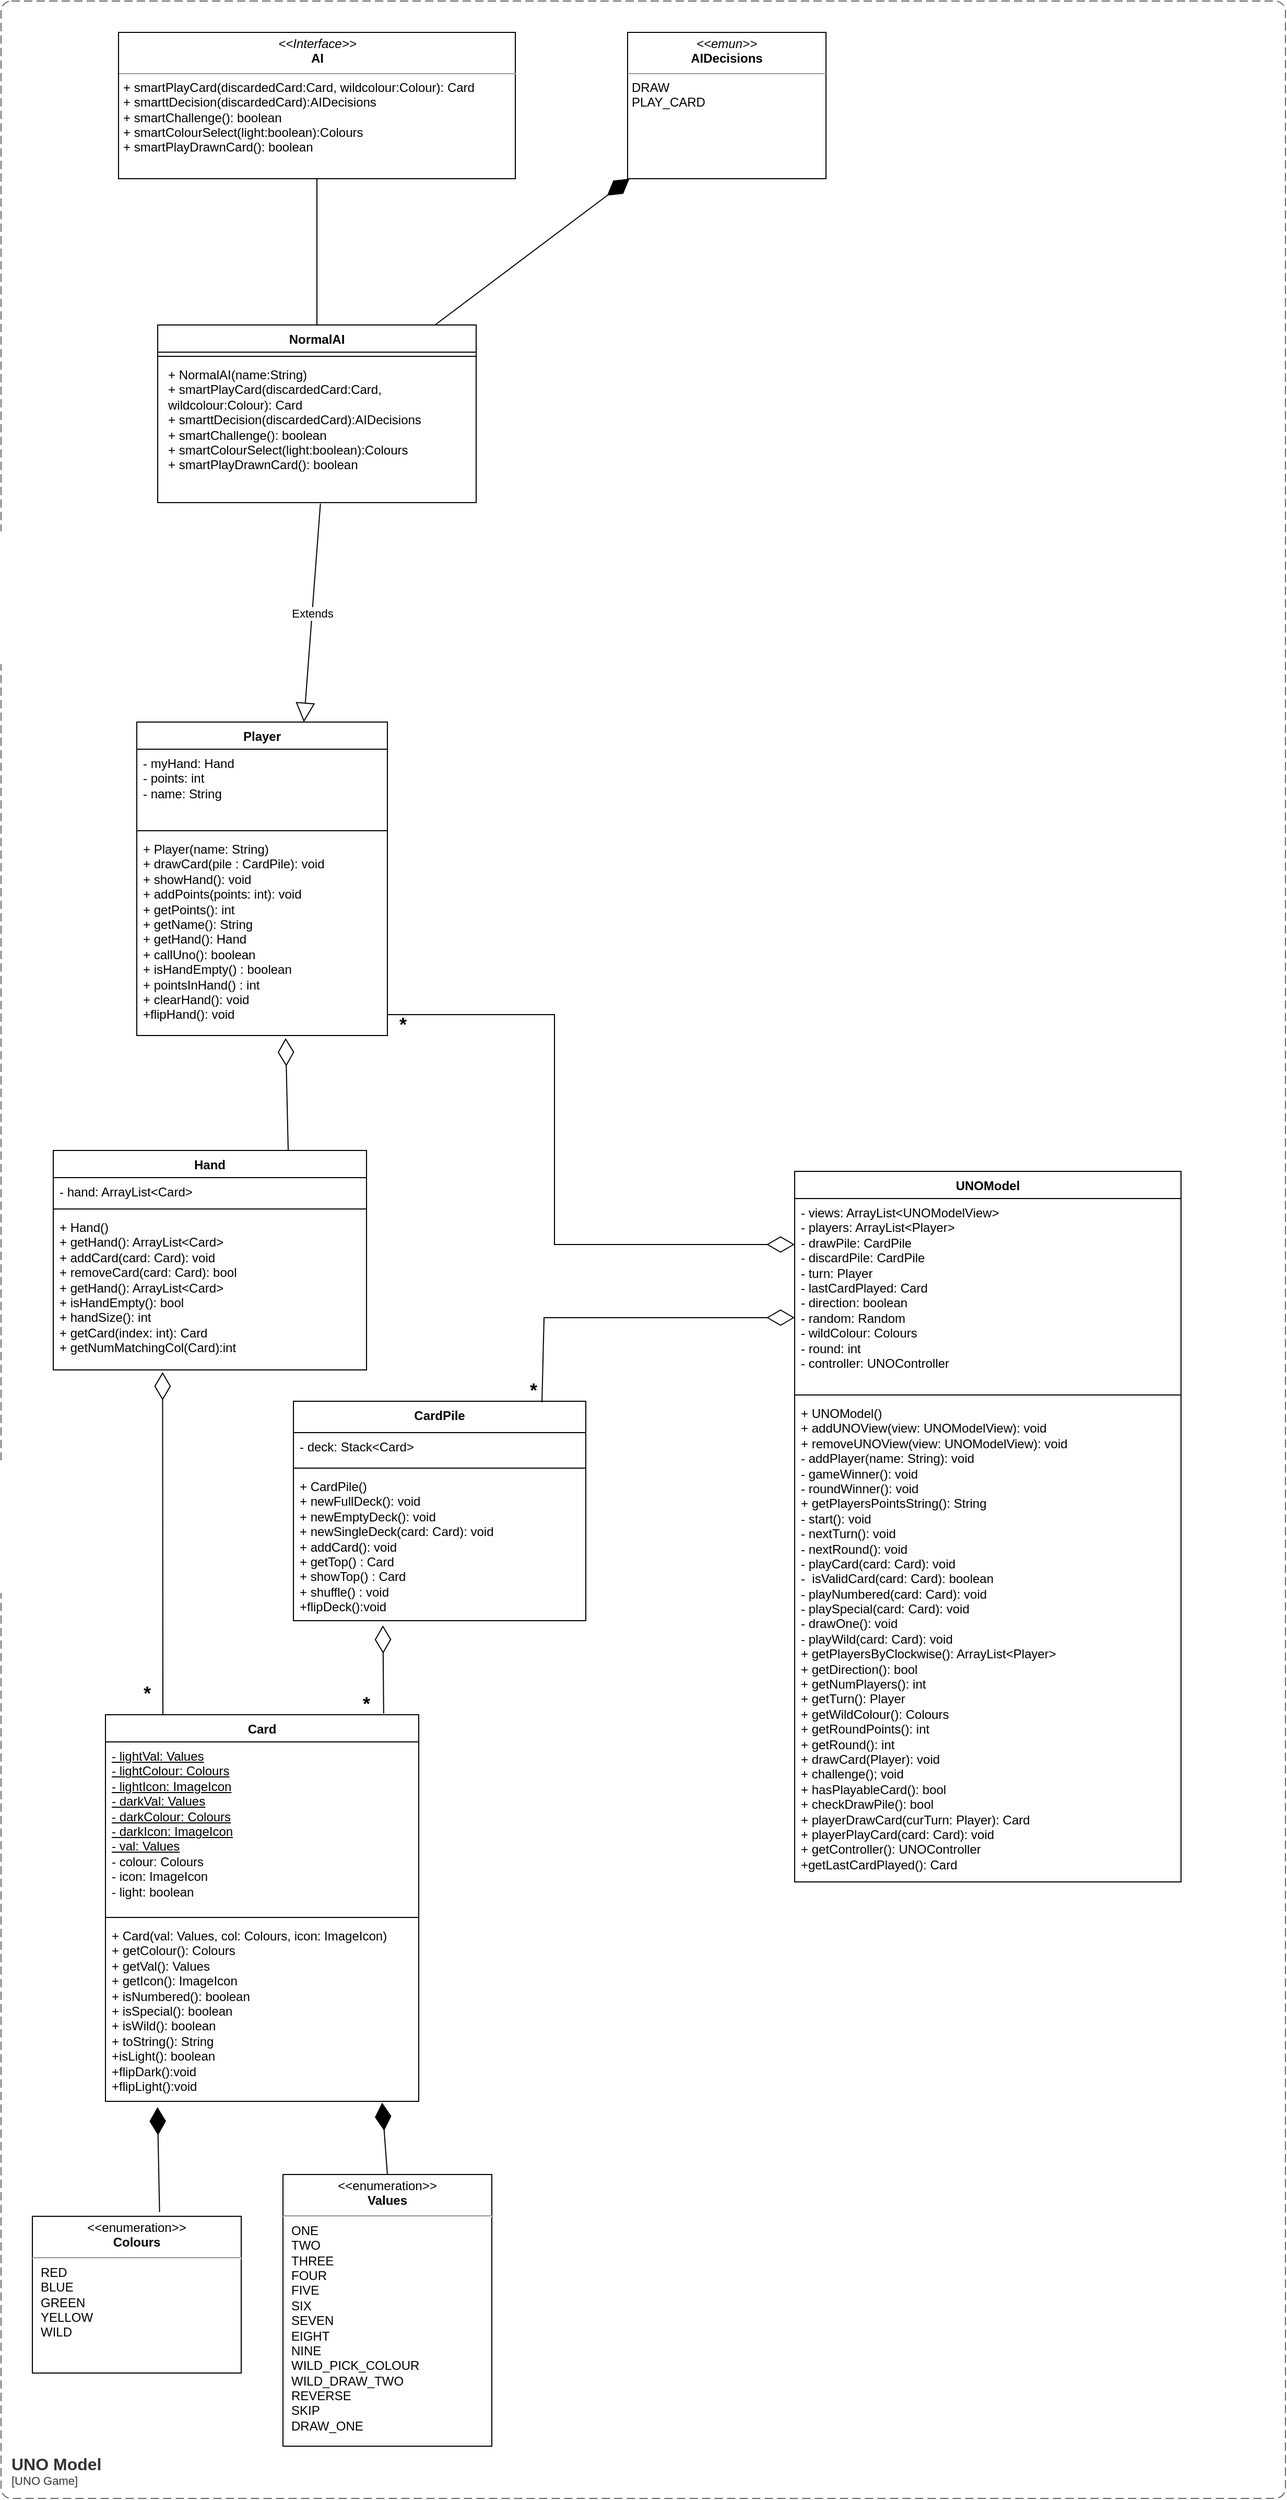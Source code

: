 <mxfile version="22.1.3" type="device">
  <diagram id="DHpwsNXt482vjY3doLVM" name="Page-1">
    <mxGraphModel dx="1187" dy="1805" grid="1" gridSize="10" guides="1" tooltips="1" connect="1" arrows="1" fold="1" page="1" pageScale="1" pageWidth="850" pageHeight="1100" math="0" shadow="0">
      <root>
        <mxCell id="0" />
        <mxCell id="1" parent="0" />
        <mxCell id="RmB8I1O6AhFz0H0aJWPY-1" value="Card" style="swimlane;fontStyle=1;align=center;verticalAlign=top;childLayout=stackLayout;horizontal=1;startSize=26;horizontalStack=0;resizeParent=1;resizeParentMax=0;resizeLast=0;collapsible=1;marginBottom=0;whiteSpace=wrap;html=1;" parent="1" vertex="1">
          <mxGeometry x="130" y="990" width="300" height="370" as="geometry" />
        </mxCell>
        <mxCell id="RmB8I1O6AhFz0H0aJWPY-2" value="&lt;u&gt;- lightVal: Values&lt;/u&gt;&lt;br&gt;&lt;u&gt;- lightColour: Colours&lt;/u&gt;&lt;br&gt;&lt;u&gt;- lightIcon: ImageIcon&lt;br&gt;&lt;/u&gt;&lt;u style=&quot;border-color: var(--border-color);&quot;&gt;- darkVal: Values&lt;/u&gt;&lt;br style=&quot;border-color: var(--border-color);&quot;&gt;&lt;u style=&quot;border-color: var(--border-color);&quot;&gt;- darkColour: Colours&lt;/u&gt;&lt;br style=&quot;border-color: var(--border-color);&quot;&gt;&lt;u style=&quot;border-color: var(--border-color);&quot;&gt;- darkIcon: ImageIcon&lt;br style=&quot;border-color: var(--border-color);&quot;&gt;&lt;/u&gt;&lt;u style=&quot;border-color: var(--border-color);&quot;&gt;- val: Values&lt;/u&gt;&lt;br style=&quot;border-color: var(--border-color);&quot;&gt;&lt;span style=&quot;border-color: var(--border-color);&quot;&gt;- colour: Colours&lt;/span&gt;&lt;br style=&quot;border-color: var(--border-color);&quot;&gt;&lt;span style=&quot;border-color: var(--border-color);&quot;&gt;- icon: ImageIcon&lt;br style=&quot;border-color: var(--border-color);&quot;&gt;&lt;/span&gt;- light: boolean" style="text;strokeColor=none;fillColor=none;align=left;verticalAlign=top;spacingLeft=4;spacingRight=4;overflow=hidden;rotatable=0;points=[[0,0.5],[1,0.5]];portConstraint=eastwest;whiteSpace=wrap;html=1;" parent="RmB8I1O6AhFz0H0aJWPY-1" vertex="1">
          <mxGeometry y="26" width="300" height="164" as="geometry" />
        </mxCell>
        <mxCell id="RmB8I1O6AhFz0H0aJWPY-3" value="" style="line;strokeWidth=1;fillColor=none;align=left;verticalAlign=middle;spacingTop=-1;spacingLeft=3;spacingRight=3;rotatable=0;labelPosition=right;points=[];portConstraint=eastwest;strokeColor=inherit;" parent="RmB8I1O6AhFz0H0aJWPY-1" vertex="1">
          <mxGeometry y="190" width="300" height="8" as="geometry" />
        </mxCell>
        <mxCell id="RmB8I1O6AhFz0H0aJWPY-4" value="+ Card(val: Values, col: Colours, icon: ImageIcon)&lt;br&gt;+ getColour(): Colours&lt;br&gt;+ getVal(): Values&lt;br&gt;+ getIcon(): ImageIcon&lt;br&gt;+ isNumbered(): boolean&lt;br&gt;+ isSpecial(): boolean&lt;br&gt;+ isWild(): boolean&lt;br&gt;+ toString(): String&lt;br&gt;+isLight(): boolean&lt;br&gt;+flipDark():void&lt;br&gt;+flipLight():void" style="text;strokeColor=none;fillColor=none;align=left;verticalAlign=top;spacingLeft=4;spacingRight=4;overflow=hidden;rotatable=0;points=[[0,0.5],[1,0.5]];portConstraint=eastwest;whiteSpace=wrap;html=1;" parent="RmB8I1O6AhFz0H0aJWPY-1" vertex="1">
          <mxGeometry y="198" width="300" height="172" as="geometry" />
        </mxCell>
        <mxCell id="RmB8I1O6AhFz0H0aJWPY-13" value="&lt;p style=&quot;margin:0px;margin-top:4px;text-align:center;&quot;&gt;&amp;lt;&amp;lt;enumeration&amp;gt;&amp;gt;&lt;br&gt;&lt;b&gt;Values&lt;/b&gt;&lt;/p&gt;&lt;hr&gt;&lt;p style=&quot;margin:0px;margin-left:8px;text-align:left;&quot;&gt;ONE&lt;/p&gt;&lt;p style=&quot;margin:0px;margin-left:8px;text-align:left;&quot;&gt;TWO&lt;/p&gt;&lt;p style=&quot;margin:0px;margin-left:8px;text-align:left;&quot;&gt;THREE&lt;/p&gt;&lt;p style=&quot;margin:0px;margin-left:8px;text-align:left;&quot;&gt;FOUR&lt;/p&gt;&lt;p style=&quot;margin:0px;margin-left:8px;text-align:left;&quot;&gt;FIVE&lt;/p&gt;&lt;p style=&quot;margin:0px;margin-left:8px;text-align:left;&quot;&gt;SIX&lt;/p&gt;&lt;p style=&quot;margin:0px;margin-left:8px;text-align:left;&quot;&gt;SEVEN&lt;/p&gt;&lt;p style=&quot;margin:0px;margin-left:8px;text-align:left;&quot;&gt;EIGHT&lt;/p&gt;&lt;p style=&quot;margin:0px;margin-left:8px;text-align:left;&quot;&gt;NINE&lt;/p&gt;&lt;p style=&quot;margin:0px;margin-left:8px;text-align:left;&quot;&gt;WILD_PICK_COLOUR&lt;/p&gt;&lt;p style=&quot;margin:0px;margin-left:8px;text-align:left;&quot;&gt;WILD_DRAW_TWO&lt;/p&gt;&lt;p style=&quot;margin:0px;margin-left:8px;text-align:left;&quot;&gt;REVERSE&lt;/p&gt;&lt;p style=&quot;margin:0px;margin-left:8px;text-align:left;&quot;&gt;SKIP&lt;/p&gt;&lt;p style=&quot;margin:0px;margin-left:8px;text-align:left;&quot;&gt;DRAW_ONE&lt;/p&gt;" style="shape=rect;html=1;overflow=fill;whiteSpace=wrap;" parent="1" vertex="1">
          <mxGeometry x="300" y="1430" width="200" height="260" as="geometry" />
        </mxCell>
        <mxCell id="RmB8I1O6AhFz0H0aJWPY-14" value="&lt;p style=&quot;margin:0px;margin-top:4px;text-align:center;&quot;&gt;&amp;lt;&amp;lt;enumeration&amp;gt;&amp;gt;&lt;br&gt;&lt;b&gt;Colours&lt;/b&gt;&lt;/p&gt;&lt;hr&gt;&lt;p style=&quot;margin:0px;margin-left:8px;text-align:left;&quot;&gt;RED&lt;br&gt;BLUE&lt;/p&gt;&lt;p style=&quot;margin:0px;margin-left:8px;text-align:left;&quot;&gt;GREEN&lt;/p&gt;&lt;p style=&quot;margin:0px;margin-left:8px;text-align:left;&quot;&gt;YELLOW&lt;/p&gt;&lt;p style=&quot;margin:0px;margin-left:8px;text-align:left;&quot;&gt;WILD&lt;/p&gt;" style="shape=rect;html=1;overflow=fill;whiteSpace=wrap;" parent="1" vertex="1">
          <mxGeometry x="60" y="1470" width="200" height="150" as="geometry" />
        </mxCell>
        <mxCell id="RmB8I1O6AhFz0H0aJWPY-15" value="Hand" style="swimlane;fontStyle=1;align=center;verticalAlign=top;childLayout=stackLayout;horizontal=1;startSize=26;horizontalStack=0;resizeParent=1;resizeParentMax=0;resizeLast=0;collapsible=1;marginBottom=0;whiteSpace=wrap;html=1;" parent="1" vertex="1">
          <mxGeometry x="80" y="450" width="300" height="210" as="geometry" />
        </mxCell>
        <mxCell id="RmB8I1O6AhFz0H0aJWPY-16" value="- hand: ArrayList&amp;lt;Card&amp;gt;" style="text;strokeColor=none;fillColor=none;align=left;verticalAlign=top;spacingLeft=4;spacingRight=4;overflow=hidden;rotatable=0;points=[[0,0.5],[1,0.5]];portConstraint=eastwest;whiteSpace=wrap;html=1;" parent="RmB8I1O6AhFz0H0aJWPY-15" vertex="1">
          <mxGeometry y="26" width="300" height="26" as="geometry" />
        </mxCell>
        <mxCell id="RmB8I1O6AhFz0H0aJWPY-17" value="" style="line;strokeWidth=1;fillColor=none;align=left;verticalAlign=middle;spacingTop=-1;spacingLeft=3;spacingRight=3;rotatable=0;labelPosition=right;points=[];portConstraint=eastwest;strokeColor=inherit;" parent="RmB8I1O6AhFz0H0aJWPY-15" vertex="1">
          <mxGeometry y="52" width="300" height="8" as="geometry" />
        </mxCell>
        <mxCell id="RmB8I1O6AhFz0H0aJWPY-18" value="+ Hand()&lt;br&gt;+ getHand(): ArrayList&amp;lt;Card&amp;gt;&lt;br style=&quot;border-color: var(--border-color);&quot;&gt;+ addCard(card:&amp;nbsp;Card): void&lt;br style=&quot;border-color: var(--border-color);&quot;&gt;+ removeCard(card:&amp;nbsp;Card): bool&lt;br style=&quot;border-color: var(--border-color);&quot;&gt;+ getHand(): ArrayList&amp;lt;Card&amp;gt;&lt;br style=&quot;border-color: var(--border-color);&quot;&gt;+ isHandEmpty(): bool&lt;br&gt;+ handSize(): int&lt;br&gt;+ getCard(index: int): Card&lt;br&gt;+ getNumMatchingCol(Card):int" style="text;strokeColor=none;fillColor=none;align=left;verticalAlign=top;spacingLeft=4;spacingRight=4;overflow=hidden;rotatable=0;points=[[0,0.5],[1,0.5]];portConstraint=eastwest;whiteSpace=wrap;html=1;" parent="RmB8I1O6AhFz0H0aJWPY-15" vertex="1">
          <mxGeometry y="60" width="300" height="150" as="geometry" />
        </mxCell>
        <mxCell id="RmB8I1O6AhFz0H0aJWPY-19" value="Player" style="swimlane;fontStyle=1;align=center;verticalAlign=top;childLayout=stackLayout;horizontal=1;startSize=26;horizontalStack=0;resizeParent=1;resizeParentMax=0;resizeLast=0;collapsible=1;marginBottom=0;whiteSpace=wrap;html=1;" parent="1" vertex="1">
          <mxGeometry x="160" y="40" width="240" height="300" as="geometry" />
        </mxCell>
        <mxCell id="RmB8I1O6AhFz0H0aJWPY-20" value="- myHand: Hand&lt;br&gt;- points: int&lt;br&gt;- name: String" style="text;strokeColor=none;fillColor=none;align=left;verticalAlign=top;spacingLeft=4;spacingRight=4;overflow=hidden;rotatable=0;points=[[0,0.5],[1,0.5]];portConstraint=eastwest;whiteSpace=wrap;html=1;" parent="RmB8I1O6AhFz0H0aJWPY-19" vertex="1">
          <mxGeometry y="26" width="240" height="74" as="geometry" />
        </mxCell>
        <mxCell id="RmB8I1O6AhFz0H0aJWPY-21" value="" style="line;strokeWidth=1;fillColor=none;align=left;verticalAlign=middle;spacingTop=-1;spacingLeft=3;spacingRight=3;rotatable=0;labelPosition=right;points=[];portConstraint=eastwest;strokeColor=inherit;" parent="RmB8I1O6AhFz0H0aJWPY-19" vertex="1">
          <mxGeometry y="100" width="240" height="8" as="geometry" />
        </mxCell>
        <mxCell id="RmB8I1O6AhFz0H0aJWPY-22" value="+ Player(name: String)&lt;br&gt;+ drawCard(pile : CardPile): void&lt;br&gt;+ showHand(): void&lt;br&gt;+ addPoints(points: int): void&lt;br&gt;+ getPoints(): int&lt;br style=&quot;border-color: var(--border-color);&quot;&gt;+ getName(): String&lt;br&gt;+ getHand(): Hand&lt;br&gt;+ callUno(): boolean&lt;br&gt;+ isHandEmpty() : boolean&lt;br&gt;+ pointsInHand() : int&lt;br&gt;+ clearHand(): void&lt;br&gt;+flipHand(): void" style="text;strokeColor=none;fillColor=none;align=left;verticalAlign=top;spacingLeft=4;spacingRight=4;overflow=hidden;rotatable=0;points=[[0,0.5],[1,0.5]];portConstraint=eastwest;whiteSpace=wrap;html=1;" parent="RmB8I1O6AhFz0H0aJWPY-19" vertex="1">
          <mxGeometry y="108" width="240" height="192" as="geometry" />
        </mxCell>
        <mxCell id="RmB8I1O6AhFz0H0aJWPY-36" value="UNOModel" style="swimlane;fontStyle=1;align=center;verticalAlign=top;childLayout=stackLayout;horizontal=1;startSize=26;horizontalStack=0;resizeParent=1;resizeParentMax=0;resizeLast=0;collapsible=1;marginBottom=0;whiteSpace=wrap;html=1;" parent="1" vertex="1">
          <mxGeometry x="790" y="470" width="370" height="680" as="geometry" />
        </mxCell>
        <mxCell id="RmB8I1O6AhFz0H0aJWPY-37" value="- views: ArrayList&amp;lt;UNOModelView&amp;gt;&lt;br&gt;- players: ArrayList&amp;lt;Player&amp;gt;&lt;br&gt;- drawPile: CardPile&lt;br&gt;- discardPile: CardPile&lt;br&gt;- turn: Player&lt;br&gt;- lastCardPlayed: Card&lt;br&gt;- direction: boolean&lt;br&gt;- random: Random&lt;br&gt;- wildColour: Colours&lt;br&gt;- round: int&lt;br&gt;- controller: UNOController" style="text;strokeColor=none;fillColor=none;align=left;verticalAlign=top;spacingLeft=4;spacingRight=4;overflow=hidden;rotatable=0;points=[[0,0.5],[1,0.5]];portConstraint=eastwest;whiteSpace=wrap;html=1;" parent="RmB8I1O6AhFz0H0aJWPY-36" vertex="1">
          <mxGeometry y="26" width="370" height="184" as="geometry" />
        </mxCell>
        <mxCell id="RmB8I1O6AhFz0H0aJWPY-38" value="" style="line;strokeWidth=1;fillColor=none;align=left;verticalAlign=middle;spacingTop=-1;spacingLeft=3;spacingRight=3;rotatable=0;labelPosition=right;points=[];portConstraint=eastwest;strokeColor=inherit;" parent="RmB8I1O6AhFz0H0aJWPY-36" vertex="1">
          <mxGeometry y="210" width="370" height="8" as="geometry" />
        </mxCell>
        <mxCell id="RmB8I1O6AhFz0H0aJWPY-39" value="+ UNOModel()&lt;br&gt;+ addUNOView(view: UNOModelView): void&lt;br&gt;+ removeUNOView(view: UNOModelView): void&lt;br&gt;- addPlayer(name: String): void&lt;br&gt;- gameWinner(): void&lt;br&gt;- roundWinner(): void&lt;br&gt;+ getPlayersPointsString(): String&lt;br&gt;- start(): void&lt;br&gt;- nextTurn(): void&lt;br&gt;- nextRound(): void&lt;br&gt;- playCard(card: Card): void&lt;br&gt;-&amp;nbsp; isValidCard(card: Card): boolean&lt;br&gt;- playNumbered(card: Card): void&lt;br&gt;- playSpecial(card: Card): void&lt;br&gt;- drawOne(): void&lt;br&gt;- playWild(card: Card): void&lt;br&gt;+ getPlayersByClockwise(): ArrayList&amp;lt;Player&amp;gt;&lt;br&gt;+ getDirection(): bool&lt;br&gt;+ getNumPlayers(): int&lt;br&gt;+ getTurn(): Player&lt;br&gt;+ getWildColour(): Colours&lt;br&gt;+ getRoundPoints(): int&lt;br&gt;+ getRound(): int&lt;br&gt;+ drawCard(Player): void&lt;br&gt;+ challenge(); void&lt;br&gt;+ hasPlayableCard(): bool&lt;br&gt;+ checkDrawPile(): bool&lt;br&gt;+ playerDrawCard(curTurn: Player): Card&lt;br&gt;+ playerPlayCard(card: Card): void&lt;br&gt;+ getController(): UNOController&lt;br&gt;+getLastCardPlayed(): Card" style="text;strokeColor=none;fillColor=none;align=left;verticalAlign=top;spacingLeft=4;spacingRight=4;overflow=hidden;rotatable=0;points=[[0,0.5],[1,0.5]];portConstraint=eastwest;whiteSpace=wrap;html=1;" parent="RmB8I1O6AhFz0H0aJWPY-36" vertex="1">
          <mxGeometry y="218" width="370" height="462" as="geometry" />
        </mxCell>
        <mxCell id="RmB8I1O6AhFz0H0aJWPY-53" value="" style="endArrow=diamondThin;endFill=1;endSize=24;html=1;rounded=0;entryX=0.883;entryY=1.007;entryDx=0;entryDy=0;entryPerimeter=0;exitX=0.5;exitY=0;exitDx=0;exitDy=0;" parent="1" source="RmB8I1O6AhFz0H0aJWPY-13" target="RmB8I1O6AhFz0H0aJWPY-4" edge="1">
          <mxGeometry width="160" relative="1" as="geometry">
            <mxPoint x="480" y="1200" as="sourcePoint" />
            <mxPoint x="640" y="1200" as="targetPoint" />
          </mxGeometry>
        </mxCell>
        <mxCell id="RmB8I1O6AhFz0H0aJWPY-54" value="" style="endArrow=diamondThin;endFill=1;endSize=24;html=1;rounded=0;entryX=0.166;entryY=1.032;entryDx=0;entryDy=0;entryPerimeter=0;exitX=0.609;exitY=-0.027;exitDx=0;exitDy=0;exitPerimeter=0;" parent="1" source="RmB8I1O6AhFz0H0aJWPY-14" target="RmB8I1O6AhFz0H0aJWPY-4" edge="1">
          <mxGeometry width="160" relative="1" as="geometry">
            <mxPoint x="380" y="1250" as="sourcePoint" />
            <mxPoint x="362" y="1201" as="targetPoint" />
          </mxGeometry>
        </mxCell>
        <mxCell id="RmB8I1O6AhFz0H0aJWPY-55" value="" style="endArrow=diamondThin;endFill=0;endSize=24;html=1;rounded=0;exitX=0.888;exitY=-0.003;exitDx=0;exitDy=0;exitPerimeter=0;entryX=0.306;entryY=1.032;entryDx=0;entryDy=0;entryPerimeter=0;" parent="1" source="RmB8I1O6AhFz0H0aJWPY-1" target="RmB8I1O6AhFz0H0aJWPY-8" edge="1">
          <mxGeometry width="160" relative="1" as="geometry">
            <mxPoint x="510" y="860" as="sourcePoint" />
            <mxPoint x="343" y="920" as="targetPoint" />
          </mxGeometry>
        </mxCell>
        <mxCell id="RmB8I1O6AhFz0H0aJWPY-56" value="&lt;b&gt;&lt;font style=&quot;font-size: 18px;&quot;&gt;*&lt;/font&gt;&lt;/b&gt;" style="text;strokeColor=none;align=center;fillColor=none;html=1;verticalAlign=middle;whiteSpace=wrap;rounded=0;" parent="1" vertex="1">
          <mxGeometry x="370" y="970" width="20" height="20" as="geometry" />
        </mxCell>
        <mxCell id="RmB8I1O6AhFz0H0aJWPY-57" value="" style="endArrow=diamondThin;endFill=0;endSize=24;html=1;rounded=0;entryX=0.349;entryY=1.014;entryDx=0;entryDy=0;entryPerimeter=0;" parent="1" target="RmB8I1O6AhFz0H0aJWPY-18" edge="1">
          <mxGeometry width="160" relative="1" as="geometry">
            <mxPoint x="185" y="990" as="sourcePoint" />
            <mxPoint x="185" y="710" as="targetPoint" />
          </mxGeometry>
        </mxCell>
        <mxCell id="RmB8I1O6AhFz0H0aJWPY-58" value="&lt;b&gt;&lt;font style=&quot;font-size: 18px;&quot;&gt;*&lt;/font&gt;&lt;/b&gt;" style="text;strokeColor=none;align=center;fillColor=none;html=1;verticalAlign=middle;whiteSpace=wrap;rounded=0;" parent="1" vertex="1">
          <mxGeometry x="160" y="960" width="20" height="20" as="geometry" />
        </mxCell>
        <mxCell id="RmB8I1O6AhFz0H0aJWPY-5" value="CardPile" style="swimlane;fontStyle=1;align=center;verticalAlign=top;childLayout=stackLayout;horizontal=1;startSize=30;horizontalStack=0;resizeParent=1;resizeParentMax=0;resizeLast=0;collapsible=1;marginBottom=0;whiteSpace=wrap;html=1;" parent="1" vertex="1">
          <mxGeometry x="310" y="690" width="280" height="210" as="geometry" />
        </mxCell>
        <mxCell id="RmB8I1O6AhFz0H0aJWPY-6" value="- deck: Stack&amp;lt;Card&amp;gt;" style="text;strokeColor=none;fillColor=none;align=left;verticalAlign=top;spacingLeft=4;spacingRight=4;overflow=hidden;rotatable=0;points=[[0,0.5],[1,0.5]];portConstraint=eastwest;whiteSpace=wrap;html=1;" parent="RmB8I1O6AhFz0H0aJWPY-5" vertex="1">
          <mxGeometry y="30" width="280" height="30" as="geometry" />
        </mxCell>
        <mxCell id="RmB8I1O6AhFz0H0aJWPY-7" value="" style="line;strokeWidth=1;fillColor=none;align=left;verticalAlign=middle;spacingTop=-1;spacingLeft=3;spacingRight=3;rotatable=0;labelPosition=right;points=[];portConstraint=eastwest;strokeColor=inherit;" parent="RmB8I1O6AhFz0H0aJWPY-5" vertex="1">
          <mxGeometry y="60" width="280" height="8" as="geometry" />
        </mxCell>
        <mxCell id="RmB8I1O6AhFz0H0aJWPY-8" value="+ CardPile()&lt;br style=&quot;border-color: var(--border-color);&quot;&gt;+ newFullDeck(): void&lt;br style=&quot;border-color: var(--border-color);&quot;&gt;+ newEmptyDeck(): void&lt;br style=&quot;border-color: var(--border-color);&quot;&gt;+ newSingleDeck(card: Card): void&lt;br style=&quot;border-color: var(--border-color);&quot;&gt;+ addCard(): void&lt;br style=&quot;border-color: var(--border-color);&quot;&gt;+ getTop() :&amp;nbsp;Card&lt;br style=&quot;border-color: var(--border-color);&quot;&gt;+ showTop() : Card&lt;br style=&quot;border-color: var(--border-color);&quot;&gt;+ shuffle() : void&lt;br&gt;+flipDeck():void" style="text;strokeColor=none;fillColor=none;align=left;verticalAlign=top;spacingLeft=4;spacingRight=4;overflow=hidden;rotatable=0;points=[[0,0.5],[1,0.5]];portConstraint=eastwest;whiteSpace=wrap;html=1;" parent="RmB8I1O6AhFz0H0aJWPY-5" vertex="1">
          <mxGeometry y="68" width="280" height="142" as="geometry" />
        </mxCell>
        <mxCell id="RmB8I1O6AhFz0H0aJWPY-61" value="" style="endArrow=diamondThin;endFill=0;endSize=24;html=1;rounded=0;entryX=0.594;entryY=1.013;entryDx=0;entryDy=0;entryPerimeter=0;exitX=0.75;exitY=0;exitDx=0;exitDy=0;" parent="1" source="RmB8I1O6AhFz0H0aJWPY-15" target="RmB8I1O6AhFz0H0aJWPY-22" edge="1">
          <mxGeometry width="160" relative="1" as="geometry">
            <mxPoint x="534" y="660" as="sourcePoint" />
            <mxPoint x="720" y="610" as="targetPoint" />
          </mxGeometry>
        </mxCell>
        <mxCell id="RmB8I1O6AhFz0H0aJWPY-63" value="" style="endArrow=diamondThin;endFill=0;endSize=24;html=1;rounded=0;exitX=0.85;exitY=0.005;exitDx=0;exitDy=0;exitPerimeter=0;" parent="1" source="RmB8I1O6AhFz0H0aJWPY-5" edge="1">
          <mxGeometry width="160" relative="1" as="geometry">
            <mxPoint x="440" y="500" as="sourcePoint" />
            <mxPoint x="790" y="610" as="targetPoint" />
            <Array as="points">
              <mxPoint x="550" y="610" />
            </Array>
          </mxGeometry>
        </mxCell>
        <mxCell id="RmB8I1O6AhFz0H0aJWPY-64" value="&lt;b&gt;&lt;font style=&quot;font-size: 18px;&quot;&gt;*&lt;/font&gt;&lt;/b&gt;" style="text;strokeColor=none;align=center;fillColor=none;html=1;verticalAlign=middle;whiteSpace=wrap;rounded=0;" parent="1" vertex="1">
          <mxGeometry x="530" y="670" width="20" height="20" as="geometry" />
        </mxCell>
        <mxCell id="RmB8I1O6AhFz0H0aJWPY-67" value="" style="endArrow=diamondThin;endFill=0;endSize=24;html=1;rounded=0;" parent="1" edge="1">
          <mxGeometry width="160" relative="1" as="geometry">
            <mxPoint x="400" y="320" as="sourcePoint" />
            <mxPoint x="790" y="540" as="targetPoint" />
            <Array as="points">
              <mxPoint x="560" y="320" />
              <mxPoint x="560" y="540" />
            </Array>
          </mxGeometry>
        </mxCell>
        <mxCell id="RmB8I1O6AhFz0H0aJWPY-68" value="&lt;b&gt;&lt;font style=&quot;font-size: 18px;&quot;&gt;*&lt;/font&gt;&lt;/b&gt;" style="text;strokeColor=none;align=center;fillColor=none;html=1;verticalAlign=middle;whiteSpace=wrap;rounded=0;" parent="1" vertex="1">
          <mxGeometry x="405" y="320" width="20" height="20" as="geometry" />
        </mxCell>
        <object placeholders="1" c4Name="UNO Model" c4Type="ContainerScopeBoundary" c4Application="UNO Game" label="&lt;font style=&quot;font-size: 16px&quot;&gt;&lt;b&gt;&lt;div style=&quot;text-align: left&quot;&gt;%c4Name%&lt;/div&gt;&lt;/b&gt;&lt;/font&gt;&lt;div style=&quot;text-align: left&quot;&gt;[%c4Application%]&lt;/div&gt;" id="_B18mSVBNQEPliArFmkr-1">
          <mxCell style="rounded=1;fontSize=11;whiteSpace=wrap;html=1;dashed=1;arcSize=20;fillColor=none;strokeColor=#666666;fontColor=#333333;labelBackgroundColor=none;align=left;verticalAlign=bottom;labelBorderColor=none;spacingTop=0;spacing=10;dashPattern=8 4;metaEdit=1;rotatable=0;perimeter=rectanglePerimeter;noLabel=0;labelPadding=0;allowArrows=0;connectable=0;expand=0;recursiveResize=0;editable=1;pointerEvents=0;absoluteArcSize=1;points=[[0.25,0,0],[0.5,0,0],[0.75,0,0],[1,0.25,0],[1,0.5,0],[1,0.75,0],[0.75,1,0],[0.5,1,0],[0.25,1,0],[0,0.75,0],[0,0.5,0],[0,0.25,0]];" parent="1" vertex="1">
            <mxGeometry x="30" y="-650" width="1230" height="2390" as="geometry" />
          </mxCell>
        </object>
        <mxCell id="QawUflFsGYKOcBT0NrpP-9" value="&lt;p style=&quot;margin:0px;margin-top:4px;text-align:center;&quot;&gt;&lt;i&gt;&amp;lt;&amp;lt;Interface&amp;gt;&amp;gt;&lt;/i&gt;&lt;br&gt;&lt;b&gt;AI&lt;/b&gt;&lt;/p&gt;&lt;hr size=&quot;1&quot;&gt;&lt;p style=&quot;margin:0px;margin-left:4px;&quot;&gt;&lt;/p&gt;&lt;p style=&quot;margin:0px;margin-left:4px;&quot;&gt;+ smartPlayCard(discardedCard:Card, wildcolour:Colour): Card&lt;br&gt;+ smarttDecision(discardedCard):AIDecisions&lt;/p&gt;&lt;p style=&quot;margin:0px;margin-left:4px;&quot;&gt;+ smartChallenge(): boolean&lt;/p&gt;&lt;p style=&quot;margin:0px;margin-left:4px;&quot;&gt;+ smartColourSelect(light:boolean):Colours&lt;/p&gt;&lt;p style=&quot;margin:0px;margin-left:4px;&quot;&gt;+ smartPlayDrawnCard(): boolean&lt;/p&gt;" style="verticalAlign=top;align=left;overflow=fill;fontSize=12;fontFamily=Helvetica;html=1;whiteSpace=wrap;" vertex="1" parent="1">
          <mxGeometry x="142.5" y="-620" width="380" height="140" as="geometry" />
        </mxCell>
        <mxCell id="QawUflFsGYKOcBT0NrpP-10" value="&lt;p style=&quot;margin:0px;margin-top:4px;text-align:center;&quot;&gt;&lt;i&gt;&amp;lt;&amp;lt;emun&amp;gt;&amp;gt;&lt;/i&gt;&lt;br&gt;&lt;b&gt;AIDecisions&lt;/b&gt;&lt;/p&gt;&lt;hr size=&quot;1&quot;&gt;&lt;p style=&quot;margin:0px;margin-left:4px;&quot;&gt;&lt;/p&gt;&lt;p style=&quot;margin:0px;margin-left:4px;&quot;&gt;DRAW&lt;/p&gt;&lt;p style=&quot;margin:0px;margin-left:4px;&quot;&gt;PLAY_CARD&lt;/p&gt;" style="verticalAlign=top;align=left;overflow=fill;fontSize=12;fontFamily=Helvetica;html=1;whiteSpace=wrap;" vertex="1" parent="1">
          <mxGeometry x="630" y="-620" width="190" height="140" as="geometry" />
        </mxCell>
        <mxCell id="QawUflFsGYKOcBT0NrpP-15" value="NormalAI" style="swimlane;fontStyle=1;align=center;verticalAlign=top;childLayout=stackLayout;horizontal=1;startSize=26;horizontalStack=0;resizeParent=1;resizeParentMax=0;resizeLast=0;collapsible=1;marginBottom=0;whiteSpace=wrap;html=1;" vertex="1" parent="1">
          <mxGeometry x="180" y="-340" width="305" height="170" as="geometry" />
        </mxCell>
        <mxCell id="QawUflFsGYKOcBT0NrpP-17" value="" style="line;strokeWidth=1;fillColor=none;align=left;verticalAlign=middle;spacingTop=-1;spacingLeft=3;spacingRight=3;rotatable=0;labelPosition=right;points=[];portConstraint=eastwest;strokeColor=inherit;" vertex="1" parent="QawUflFsGYKOcBT0NrpP-15">
          <mxGeometry y="26" width="305" height="8" as="geometry" />
        </mxCell>
        <mxCell id="QawUflFsGYKOcBT0NrpP-18" value="&lt;p style=&quot;border-color: var(--border-color); margin: 0px 0px 0px 4px;&quot;&gt;+ NormalAI(name:String)&lt;/p&gt;&lt;p style=&quot;border-color: var(--border-color); margin: 0px 0px 0px 4px;&quot;&gt;+ smartPlayCard(discardedCard:Card, wildcolour:Colour): Card&lt;br style=&quot;border-color: var(--border-color);&quot;&gt;+ smarttDecision(discardedCard):AIDecisions&lt;/p&gt;&lt;p style=&quot;border-color: var(--border-color); margin: 0px 0px 0px 4px;&quot;&gt;+ smartChallenge(): boolean&lt;/p&gt;&lt;p style=&quot;border-color: var(--border-color); margin: 0px 0px 0px 4px;&quot;&gt;+ smartColourSelect(light:boolean):Colours&lt;/p&gt;&lt;p style=&quot;border-color: var(--border-color); margin: 0px 0px 0px 4px;&quot;&gt;+ smartPlayDrawnCard(): boolean&lt;/p&gt;" style="text;strokeColor=none;fillColor=none;align=left;verticalAlign=top;spacingLeft=4;spacingRight=4;overflow=hidden;rotatable=0;points=[[0,0.5],[1,0.5]];portConstraint=eastwest;whiteSpace=wrap;html=1;" vertex="1" parent="QawUflFsGYKOcBT0NrpP-15">
          <mxGeometry y="34" width="305" height="136" as="geometry" />
        </mxCell>
        <mxCell id="QawUflFsGYKOcBT0NrpP-21" value="" style="endArrow=diamondThin;endFill=1;endSize=24;html=1;rounded=0;" edge="1" parent="1" source="QawUflFsGYKOcBT0NrpP-15" target="QawUflFsGYKOcBT0NrpP-10">
          <mxGeometry width="160" relative="1" as="geometry">
            <mxPoint x="510" y="-330" as="sourcePoint" />
            <mxPoint x="505" y="-399" as="targetPoint" />
          </mxGeometry>
        </mxCell>
        <mxCell id="QawUflFsGYKOcBT0NrpP-24" value="Extends" style="endArrow=block;endSize=16;endFill=0;html=1;rounded=0;exitX=0.511;exitY=1.007;exitDx=0;exitDy=0;exitPerimeter=0;" edge="1" parent="1" source="QawUflFsGYKOcBT0NrpP-18">
          <mxGeometry width="160" relative="1" as="geometry">
            <mxPoint x="280" y="40" as="sourcePoint" />
            <mxPoint x="320" y="40" as="targetPoint" />
          </mxGeometry>
        </mxCell>
        <mxCell id="QawUflFsGYKOcBT0NrpP-25" value="" style="endArrow=none;html=1;edgeStyle=orthogonalEdgeStyle;rounded=0;" edge="1" parent="1" source="QawUflFsGYKOcBT0NrpP-9" target="QawUflFsGYKOcBT0NrpP-15">
          <mxGeometry relative="1" as="geometry">
            <mxPoint x="530" y="-360" as="sourcePoint" />
            <mxPoint x="690" y="-360" as="targetPoint" />
          </mxGeometry>
        </mxCell>
      </root>
    </mxGraphModel>
  </diagram>
</mxfile>
